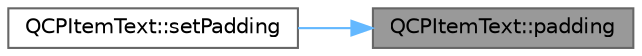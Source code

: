 digraph "QCPItemText::padding"
{
 // LATEX_PDF_SIZE
  bgcolor="transparent";
  edge [fontname=Helvetica,fontsize=10,labelfontname=Helvetica,labelfontsize=10];
  node [fontname=Helvetica,fontsize=10,shape=box,height=0.2,width=0.4];
  rankdir="RL";
  Node1 [label="QCPItemText::padding",height=0.2,width=0.4,color="gray40", fillcolor="grey60", style="filled", fontcolor="black",tooltip=" "];
  Node1 -> Node2 [dir="back",color="steelblue1",style="solid"];
  Node2 [label="QCPItemText::setPadding",height=0.2,width=0.4,color="grey40", fillcolor="white", style="filled",URL="$class_q_c_p_item_text.html#aeea8a3e01f135f9dd0bb08f51db66310",tooltip=" "];
}
